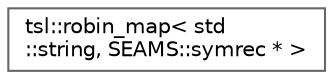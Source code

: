 digraph "Graphical Class Hierarchy"
{
 // LATEX_PDF_SIZE
  bgcolor="transparent";
  edge [fontname=Helvetica,fontsize=10,labelfontname=Helvetica,labelfontsize=10];
  node [fontname=Helvetica,fontsize=10,shape=box,height=0.2,width=0.4];
  rankdir="LR";
  Node0 [id="Node000000",label="tsl::robin_map\< std\l::string, SEAMS::symrec * \>",height=0.2,width=0.4,color="grey40", fillcolor="white", style="filled",URL="$classtsl_1_1robin__map.html",tooltip=" "];
}

